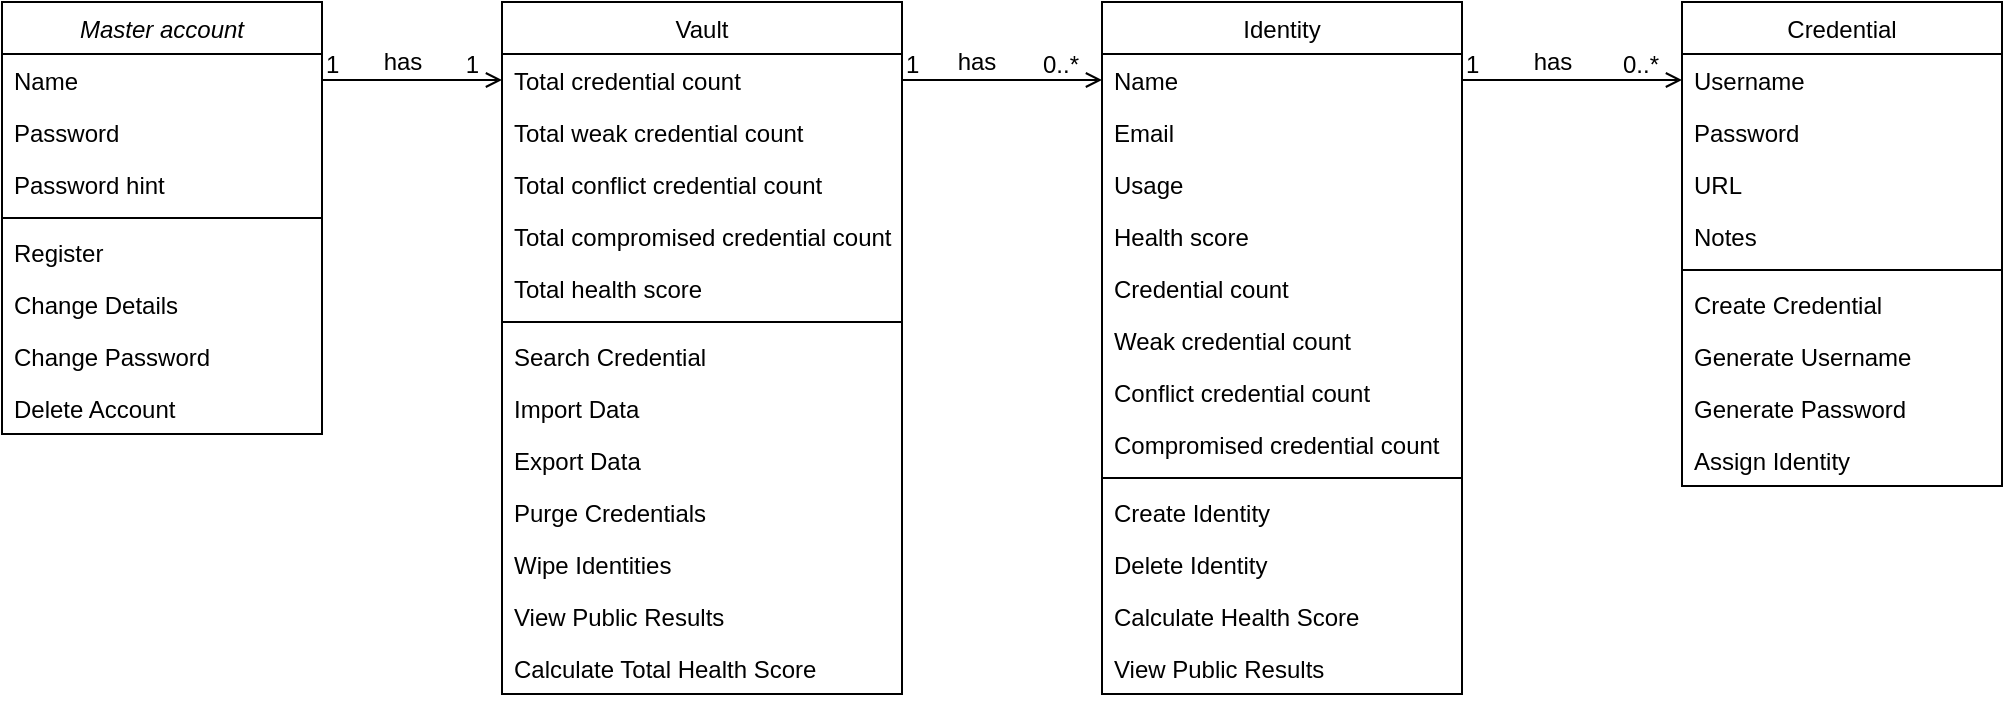 <mxfile version="13.9.9" type="device"><diagram id="C5RBs43oDa-KdzZeNtuy" name="Page-1"><mxGraphModel dx="1422" dy="822" grid="1" gridSize="10" guides="1" tooltips="1" connect="1" arrows="1" fold="1" page="1" pageScale="1" pageWidth="827" pageHeight="1169" math="0" shadow="0"><root><mxCell id="WIyWlLk6GJQsqaUBKTNV-0"/><mxCell id="WIyWlLk6GJQsqaUBKTNV-1" parent="WIyWlLk6GJQsqaUBKTNV-0"/><mxCell id="zkfFHV4jXpPFQw0GAbJ--0" value="Master account" style="swimlane;fontStyle=2;align=center;verticalAlign=top;childLayout=stackLayout;horizontal=1;startSize=26;horizontalStack=0;resizeParent=1;resizeLast=0;collapsible=1;marginBottom=0;rounded=0;shadow=0;strokeWidth=1;" parent="WIyWlLk6GJQsqaUBKTNV-1" vertex="1"><mxGeometry x="10" y="140" width="160" height="216" as="geometry"><mxRectangle x="230" y="140" width="160" height="26" as="alternateBounds"/></mxGeometry></mxCell><mxCell id="zkfFHV4jXpPFQw0GAbJ--1" value="Name" style="text;align=left;verticalAlign=top;spacingLeft=4;spacingRight=4;overflow=hidden;rotatable=0;points=[[0,0.5],[1,0.5]];portConstraint=eastwest;" parent="zkfFHV4jXpPFQw0GAbJ--0" vertex="1"><mxGeometry y="26" width="160" height="26" as="geometry"/></mxCell><mxCell id="zkfFHV4jXpPFQw0GAbJ--2" value="Password" style="text;align=left;verticalAlign=top;spacingLeft=4;spacingRight=4;overflow=hidden;rotatable=0;points=[[0,0.5],[1,0.5]];portConstraint=eastwest;rounded=0;shadow=0;html=0;" parent="zkfFHV4jXpPFQw0GAbJ--0" vertex="1"><mxGeometry y="52" width="160" height="26" as="geometry"/></mxCell><mxCell id="zkfFHV4jXpPFQw0GAbJ--3" value="Password hint" style="text;align=left;verticalAlign=top;spacingLeft=4;spacingRight=4;overflow=hidden;rotatable=0;points=[[0,0.5],[1,0.5]];portConstraint=eastwest;rounded=0;shadow=0;html=0;" parent="zkfFHV4jXpPFQw0GAbJ--0" vertex="1"><mxGeometry y="78" width="160" height="26" as="geometry"/></mxCell><mxCell id="zkfFHV4jXpPFQw0GAbJ--4" value="" style="line;html=1;strokeWidth=1;align=left;verticalAlign=middle;spacingTop=-1;spacingLeft=3;spacingRight=3;rotatable=0;labelPosition=right;points=[];portConstraint=eastwest;" parent="zkfFHV4jXpPFQw0GAbJ--0" vertex="1"><mxGeometry y="104" width="160" height="8" as="geometry"/></mxCell><mxCell id="zkfFHV4jXpPFQw0GAbJ--5" value="Register" style="text;align=left;verticalAlign=top;spacingLeft=4;spacingRight=4;overflow=hidden;rotatable=0;points=[[0,0.5],[1,0.5]];portConstraint=eastwest;" parent="zkfFHV4jXpPFQw0GAbJ--0" vertex="1"><mxGeometry y="112" width="160" height="26" as="geometry"/></mxCell><mxCell id="mYXn2dUrH-fN-D2QBRZK-28" value="Change Details" style="text;align=left;verticalAlign=top;spacingLeft=4;spacingRight=4;overflow=hidden;rotatable=0;points=[[0,0.5],[1,0.5]];portConstraint=eastwest;" vertex="1" parent="zkfFHV4jXpPFQw0GAbJ--0"><mxGeometry y="138" width="160" height="26" as="geometry"/></mxCell><mxCell id="mYXn2dUrH-fN-D2QBRZK-29" value="Change Password" style="text;align=left;verticalAlign=top;spacingLeft=4;spacingRight=4;overflow=hidden;rotatable=0;points=[[0,0.5],[1,0.5]];portConstraint=eastwest;" vertex="1" parent="zkfFHV4jXpPFQw0GAbJ--0"><mxGeometry y="164" width="160" height="26" as="geometry"/></mxCell><mxCell id="mYXn2dUrH-fN-D2QBRZK-36" value="Delete Account" style="text;align=left;verticalAlign=top;spacingLeft=4;spacingRight=4;overflow=hidden;rotatable=0;points=[[0,0.5],[1,0.5]];portConstraint=eastwest;" vertex="1" parent="zkfFHV4jXpPFQw0GAbJ--0"><mxGeometry y="190" width="160" height="26" as="geometry"/></mxCell><mxCell id="zkfFHV4jXpPFQw0GAbJ--6" value="Identity" style="swimlane;fontStyle=0;align=center;verticalAlign=top;childLayout=stackLayout;horizontal=1;startSize=26;horizontalStack=0;resizeParent=1;resizeLast=0;collapsible=1;marginBottom=0;rounded=0;shadow=0;strokeWidth=1;" parent="WIyWlLk6GJQsqaUBKTNV-1" vertex="1"><mxGeometry x="560" y="140" width="180" height="346" as="geometry"><mxRectangle x="130" y="380" width="160" height="26" as="alternateBounds"/></mxGeometry></mxCell><mxCell id="zkfFHV4jXpPFQw0GAbJ--7" value="Name" style="text;align=left;verticalAlign=top;spacingLeft=4;spacingRight=4;overflow=hidden;rotatable=0;points=[[0,0.5],[1,0.5]];portConstraint=eastwest;" parent="zkfFHV4jXpPFQw0GAbJ--6" vertex="1"><mxGeometry y="26" width="180" height="26" as="geometry"/></mxCell><mxCell id="zkfFHV4jXpPFQw0GAbJ--8" value="Email" style="text;align=left;verticalAlign=top;spacingLeft=4;spacingRight=4;overflow=hidden;rotatable=0;points=[[0,0.5],[1,0.5]];portConstraint=eastwest;rounded=0;shadow=0;html=0;" parent="zkfFHV4jXpPFQw0GAbJ--6" vertex="1"><mxGeometry y="52" width="180" height="26" as="geometry"/></mxCell><mxCell id="mYXn2dUrH-fN-D2QBRZK-24" value="Usage" style="text;align=left;verticalAlign=top;spacingLeft=4;spacingRight=4;overflow=hidden;rotatable=0;points=[[0,0.5],[1,0.5]];portConstraint=eastwest;rounded=0;shadow=0;html=0;" vertex="1" parent="zkfFHV4jXpPFQw0GAbJ--6"><mxGeometry y="78" width="180" height="26" as="geometry"/></mxCell><mxCell id="mYXn2dUrH-fN-D2QBRZK-30" value="Health score" style="text;align=left;verticalAlign=top;spacingLeft=4;spacingRight=4;overflow=hidden;rotatable=0;points=[[0,0.5],[1,0.5]];portConstraint=eastwest;" vertex="1" parent="zkfFHV4jXpPFQw0GAbJ--6"><mxGeometry y="104" width="180" height="26" as="geometry"/></mxCell><mxCell id="mYXn2dUrH-fN-D2QBRZK-55" value="Credential count" style="text;align=left;verticalAlign=top;spacingLeft=4;spacingRight=4;overflow=hidden;rotatable=0;points=[[0,0.5],[1,0.5]];portConstraint=eastwest;" vertex="1" parent="zkfFHV4jXpPFQw0GAbJ--6"><mxGeometry y="130" width="180" height="26" as="geometry"/></mxCell><mxCell id="mYXn2dUrH-fN-D2QBRZK-56" value="Weak credential count" style="text;align=left;verticalAlign=top;spacingLeft=4;spacingRight=4;overflow=hidden;rotatable=0;points=[[0,0.5],[1,0.5]];portConstraint=eastwest;" vertex="1" parent="zkfFHV4jXpPFQw0GAbJ--6"><mxGeometry y="156" width="180" height="26" as="geometry"/></mxCell><mxCell id="mYXn2dUrH-fN-D2QBRZK-57" value="Conflict credential count" style="text;align=left;verticalAlign=top;spacingLeft=4;spacingRight=4;overflow=hidden;rotatable=0;points=[[0,0.5],[1,0.5]];portConstraint=eastwest;" vertex="1" parent="zkfFHV4jXpPFQw0GAbJ--6"><mxGeometry y="182" width="180" height="26" as="geometry"/></mxCell><mxCell id="mYXn2dUrH-fN-D2QBRZK-58" value="Compromised credential count" style="text;align=left;verticalAlign=top;spacingLeft=4;spacingRight=4;overflow=hidden;rotatable=0;points=[[0,0.5],[1,0.5]];portConstraint=eastwest;" vertex="1" parent="zkfFHV4jXpPFQw0GAbJ--6"><mxGeometry y="208" width="180" height="26" as="geometry"/></mxCell><mxCell id="zkfFHV4jXpPFQw0GAbJ--9" value="" style="line;html=1;strokeWidth=1;align=left;verticalAlign=middle;spacingTop=-1;spacingLeft=3;spacingRight=3;rotatable=0;labelPosition=right;points=[];portConstraint=eastwest;" parent="zkfFHV4jXpPFQw0GAbJ--6" vertex="1"><mxGeometry y="234" width="180" height="8" as="geometry"/></mxCell><mxCell id="zkfFHV4jXpPFQw0GAbJ--11" value="Create Identity" style="text;align=left;verticalAlign=top;spacingLeft=4;spacingRight=4;overflow=hidden;rotatable=0;points=[[0,0.5],[1,0.5]];portConstraint=eastwest;" parent="zkfFHV4jXpPFQw0GAbJ--6" vertex="1"><mxGeometry y="242" width="180" height="26" as="geometry"/></mxCell><mxCell id="mYXn2dUrH-fN-D2QBRZK-32" value="Delete Identity" style="text;align=left;verticalAlign=top;spacingLeft=4;spacingRight=4;overflow=hidden;rotatable=0;points=[[0,0.5],[1,0.5]];portConstraint=eastwest;" vertex="1" parent="zkfFHV4jXpPFQw0GAbJ--6"><mxGeometry y="268" width="180" height="26" as="geometry"/></mxCell><mxCell id="mYXn2dUrH-fN-D2QBRZK-31" value="Calculate Health Score" style="text;align=left;verticalAlign=top;spacingLeft=4;spacingRight=4;overflow=hidden;rotatable=0;points=[[0,0.5],[1,0.5]];portConstraint=eastwest;" vertex="1" parent="zkfFHV4jXpPFQw0GAbJ--6"><mxGeometry y="294" width="180" height="26" as="geometry"/></mxCell><mxCell id="mYXn2dUrH-fN-D2QBRZK-33" value="View Public Results" style="text;align=left;verticalAlign=top;spacingLeft=4;spacingRight=4;overflow=hidden;rotatable=0;points=[[0,0.5],[1,0.5]];portConstraint=eastwest;" vertex="1" parent="zkfFHV4jXpPFQw0GAbJ--6"><mxGeometry y="320" width="180" height="26" as="geometry"/></mxCell><mxCell id="zkfFHV4jXpPFQw0GAbJ--13" value="Credential" style="swimlane;fontStyle=0;align=center;verticalAlign=top;childLayout=stackLayout;horizontal=1;startSize=26;horizontalStack=0;resizeParent=1;resizeLast=0;collapsible=1;marginBottom=0;rounded=0;shadow=0;strokeWidth=1;" parent="WIyWlLk6GJQsqaUBKTNV-1" vertex="1"><mxGeometry x="850" y="140" width="160" height="242" as="geometry"><mxRectangle x="340" y="380" width="170" height="26" as="alternateBounds"/></mxGeometry></mxCell><mxCell id="zkfFHV4jXpPFQw0GAbJ--14" value="Username" style="text;align=left;verticalAlign=top;spacingLeft=4;spacingRight=4;overflow=hidden;rotatable=0;points=[[0,0.5],[1,0.5]];portConstraint=eastwest;" parent="zkfFHV4jXpPFQw0GAbJ--13" vertex="1"><mxGeometry y="26" width="160" height="26" as="geometry"/></mxCell><mxCell id="mYXn2dUrH-fN-D2QBRZK-25" value="Password" style="text;align=left;verticalAlign=top;spacingLeft=4;spacingRight=4;overflow=hidden;rotatable=0;points=[[0,0.5],[1,0.5]];portConstraint=eastwest;" vertex="1" parent="zkfFHV4jXpPFQw0GAbJ--13"><mxGeometry y="52" width="160" height="26" as="geometry"/></mxCell><mxCell id="mYXn2dUrH-fN-D2QBRZK-26" value="URL" style="text;align=left;verticalAlign=top;spacingLeft=4;spacingRight=4;overflow=hidden;rotatable=0;points=[[0,0.5],[1,0.5]];portConstraint=eastwest;" vertex="1" parent="zkfFHV4jXpPFQw0GAbJ--13"><mxGeometry y="78" width="160" height="26" as="geometry"/></mxCell><mxCell id="mYXn2dUrH-fN-D2QBRZK-27" value="Notes" style="text;align=left;verticalAlign=top;spacingLeft=4;spacingRight=4;overflow=hidden;rotatable=0;points=[[0,0.5],[1,0.5]];portConstraint=eastwest;" vertex="1" parent="zkfFHV4jXpPFQw0GAbJ--13"><mxGeometry y="104" width="160" height="26" as="geometry"/></mxCell><mxCell id="zkfFHV4jXpPFQw0GAbJ--15" value="" style="line;html=1;strokeWidth=1;align=left;verticalAlign=middle;spacingTop=-1;spacingLeft=3;spacingRight=3;rotatable=0;labelPosition=right;points=[];portConstraint=eastwest;" parent="zkfFHV4jXpPFQw0GAbJ--13" vertex="1"><mxGeometry y="130" width="160" height="8" as="geometry"/></mxCell><mxCell id="mYXn2dUrH-fN-D2QBRZK-54" value="Create Credential" style="text;align=left;verticalAlign=top;spacingLeft=4;spacingRight=4;overflow=hidden;rotatable=0;points=[[0,0.5],[1,0.5]];portConstraint=eastwest;" vertex="1" parent="zkfFHV4jXpPFQw0GAbJ--13"><mxGeometry y="138" width="160" height="26" as="geometry"/></mxCell><mxCell id="mYXn2dUrH-fN-D2QBRZK-47" value="Generate Username" style="text;align=left;verticalAlign=top;spacingLeft=4;spacingRight=4;overflow=hidden;rotatable=0;points=[[0,0.5],[1,0.5]];portConstraint=eastwest;" vertex="1" parent="zkfFHV4jXpPFQw0GAbJ--13"><mxGeometry y="164" width="160" height="26" as="geometry"/></mxCell><mxCell id="mYXn2dUrH-fN-D2QBRZK-48" value="Generate Password" style="text;align=left;verticalAlign=top;spacingLeft=4;spacingRight=4;overflow=hidden;rotatable=0;points=[[0,0.5],[1,0.5]];portConstraint=eastwest;" vertex="1" parent="zkfFHV4jXpPFQw0GAbJ--13"><mxGeometry y="190" width="160" height="26" as="geometry"/></mxCell><mxCell id="mYXn2dUrH-fN-D2QBRZK-49" value="Assign Identity" style="text;align=left;verticalAlign=top;spacingLeft=4;spacingRight=4;overflow=hidden;rotatable=0;points=[[0,0.5],[1,0.5]];portConstraint=eastwest;" vertex="1" parent="zkfFHV4jXpPFQw0GAbJ--13"><mxGeometry y="216" width="160" height="26" as="geometry"/></mxCell><mxCell id="mYXn2dUrH-fN-D2QBRZK-13" value="" style="endArrow=open;shadow=0;strokeWidth=1;rounded=0;endFill=1;edgeStyle=elbowEdgeStyle;elbow=vertical;exitX=1;exitY=0.5;exitDx=0;exitDy=0;entryX=0;entryY=0.5;entryDx=0;entryDy=0;" edge="1" parent="WIyWlLk6GJQsqaUBKTNV-1" source="zkfFHV4jXpPFQw0GAbJ--7" target="zkfFHV4jXpPFQw0GAbJ--14"><mxGeometry x="0.5" y="41" relative="1" as="geometry"><mxPoint x="950" y="350" as="sourcePoint"/><mxPoint x="1078" y="350" as="targetPoint"/><mxPoint x="-40" y="32" as="offset"/></mxGeometry></mxCell><mxCell id="mYXn2dUrH-fN-D2QBRZK-14" value="1" style="resizable=0;align=left;verticalAlign=bottom;labelBackgroundColor=none;fontSize=12;" connectable="0" vertex="1" parent="mYXn2dUrH-fN-D2QBRZK-13"><mxGeometry x="-1" relative="1" as="geometry"><mxPoint y="1" as="offset"/></mxGeometry></mxCell><mxCell id="mYXn2dUrH-fN-D2QBRZK-15" value="0..*" style="resizable=0;align=right;verticalAlign=bottom;labelBackgroundColor=none;fontSize=12;" connectable="0" vertex="1" parent="mYXn2dUrH-fN-D2QBRZK-13"><mxGeometry x="1" relative="1" as="geometry"><mxPoint x="-10" y="1" as="offset"/></mxGeometry></mxCell><mxCell id="mYXn2dUrH-fN-D2QBRZK-16" value="has" style="text;html=1;resizable=0;points=[];;align=center;verticalAlign=middle;labelBackgroundColor=none;rounded=0;shadow=0;strokeWidth=1;fontSize=12;" vertex="1" connectable="0" parent="mYXn2dUrH-fN-D2QBRZK-13"><mxGeometry x="0.5" y="49" relative="1" as="geometry"><mxPoint x="-38" y="40" as="offset"/></mxGeometry></mxCell><mxCell id="mYXn2dUrH-fN-D2QBRZK-18" value="" style="endArrow=open;shadow=0;strokeWidth=1;rounded=0;endFill=1;edgeStyle=elbowEdgeStyle;elbow=vertical;" edge="1" parent="WIyWlLk6GJQsqaUBKTNV-1" source="mYXn2dUrH-fN-D2QBRZK-38" target="zkfFHV4jXpPFQw0GAbJ--7"><mxGeometry x="0.5" y="41" relative="1" as="geometry"><mxPoint x="708" y="179" as="sourcePoint"/><mxPoint x="928" y="370" as="targetPoint"/><mxPoint x="-40" y="32" as="offset"/></mxGeometry></mxCell><mxCell id="mYXn2dUrH-fN-D2QBRZK-19" value="1" style="resizable=0;align=left;verticalAlign=bottom;labelBackgroundColor=none;fontSize=12;" connectable="0" vertex="1" parent="mYXn2dUrH-fN-D2QBRZK-18"><mxGeometry x="-1" relative="1" as="geometry"><mxPoint y="1" as="offset"/></mxGeometry></mxCell><mxCell id="mYXn2dUrH-fN-D2QBRZK-20" value="0..*" style="resizable=0;align=right;verticalAlign=bottom;labelBackgroundColor=none;fontSize=12;" connectable="0" vertex="1" parent="mYXn2dUrH-fN-D2QBRZK-18"><mxGeometry x="1" relative="1" as="geometry"><mxPoint x="-10" y="1" as="offset"/></mxGeometry></mxCell><mxCell id="mYXn2dUrH-fN-D2QBRZK-21" value="has" style="text;html=1;resizable=0;points=[];;align=center;verticalAlign=middle;labelBackgroundColor=none;rounded=0;shadow=0;strokeWidth=1;fontSize=12;" vertex="1" connectable="0" parent="mYXn2dUrH-fN-D2QBRZK-18"><mxGeometry x="0.5" y="49" relative="1" as="geometry"><mxPoint x="-38" y="40" as="offset"/></mxGeometry></mxCell><mxCell id="mYXn2dUrH-fN-D2QBRZK-37" value="Vault" style="swimlane;fontStyle=0;align=center;verticalAlign=top;childLayout=stackLayout;horizontal=1;startSize=26;horizontalStack=0;resizeParent=1;resizeLast=0;collapsible=1;marginBottom=0;rounded=0;shadow=0;strokeWidth=1;" vertex="1" parent="WIyWlLk6GJQsqaUBKTNV-1"><mxGeometry x="260" y="140" width="200" height="346" as="geometry"><mxRectangle x="130" y="380" width="160" height="26" as="alternateBounds"/></mxGeometry></mxCell><mxCell id="mYXn2dUrH-fN-D2QBRZK-38" value="Total credential count" style="text;align=left;verticalAlign=top;spacingLeft=4;spacingRight=4;overflow=hidden;rotatable=0;points=[[0,0.5],[1,0.5]];portConstraint=eastwest;" vertex="1" parent="mYXn2dUrH-fN-D2QBRZK-37"><mxGeometry y="26" width="200" height="26" as="geometry"/></mxCell><mxCell id="mYXn2dUrH-fN-D2QBRZK-61" value="Total weak credential count" style="text;align=left;verticalAlign=top;spacingLeft=4;spacingRight=4;overflow=hidden;rotatable=0;points=[[0,0.5],[1,0.5]];portConstraint=eastwest;" vertex="1" parent="mYXn2dUrH-fN-D2QBRZK-37"><mxGeometry y="52" width="200" height="26" as="geometry"/></mxCell><mxCell id="mYXn2dUrH-fN-D2QBRZK-62" value="Total conflict credential count" style="text;align=left;verticalAlign=top;spacingLeft=4;spacingRight=4;overflow=hidden;rotatable=0;points=[[0,0.5],[1,0.5]];portConstraint=eastwest;" vertex="1" parent="mYXn2dUrH-fN-D2QBRZK-37"><mxGeometry y="78" width="200" height="26" as="geometry"/></mxCell><mxCell id="mYXn2dUrH-fN-D2QBRZK-63" value="Total compromised credential count" style="text;align=left;verticalAlign=top;spacingLeft=4;spacingRight=4;overflow=hidden;rotatable=0;points=[[0,0.5],[1,0.5]];portConstraint=eastwest;" vertex="1" parent="mYXn2dUrH-fN-D2QBRZK-37"><mxGeometry y="104" width="200" height="26" as="geometry"/></mxCell><mxCell id="mYXn2dUrH-fN-D2QBRZK-41" value="Total health score" style="text;align=left;verticalAlign=top;spacingLeft=4;spacingRight=4;overflow=hidden;rotatable=0;points=[[0,0.5],[1,0.5]];portConstraint=eastwest;" vertex="1" parent="mYXn2dUrH-fN-D2QBRZK-37"><mxGeometry y="130" width="200" height="26" as="geometry"/></mxCell><mxCell id="mYXn2dUrH-fN-D2QBRZK-42" value="" style="line;html=1;strokeWidth=1;align=left;verticalAlign=middle;spacingTop=-1;spacingLeft=3;spacingRight=3;rotatable=0;labelPosition=right;points=[];portConstraint=eastwest;" vertex="1" parent="mYXn2dUrH-fN-D2QBRZK-37"><mxGeometry y="156" width="200" height="8" as="geometry"/></mxCell><mxCell id="mYXn2dUrH-fN-D2QBRZK-43" value="Search Credential" style="text;align=left;verticalAlign=top;spacingLeft=4;spacingRight=4;overflow=hidden;rotatable=0;points=[[0,0.5],[1,0.5]];portConstraint=eastwest;" vertex="1" parent="mYXn2dUrH-fN-D2QBRZK-37"><mxGeometry y="164" width="200" height="26" as="geometry"/></mxCell><mxCell id="mYXn2dUrH-fN-D2QBRZK-44" value="Import Data" style="text;align=left;verticalAlign=top;spacingLeft=4;spacingRight=4;overflow=hidden;rotatable=0;points=[[0,0.5],[1,0.5]];portConstraint=eastwest;" vertex="1" parent="mYXn2dUrH-fN-D2QBRZK-37"><mxGeometry y="190" width="200" height="26" as="geometry"/></mxCell><mxCell id="mYXn2dUrH-fN-D2QBRZK-45" value="Export Data" style="text;align=left;verticalAlign=top;spacingLeft=4;spacingRight=4;overflow=hidden;rotatable=0;points=[[0,0.5],[1,0.5]];portConstraint=eastwest;" vertex="1" parent="mYXn2dUrH-fN-D2QBRZK-37"><mxGeometry y="216" width="200" height="26" as="geometry"/></mxCell><mxCell id="mYXn2dUrH-fN-D2QBRZK-34" value="Purge Credentials" style="text;align=left;verticalAlign=top;spacingLeft=4;spacingRight=4;overflow=hidden;rotatable=0;points=[[0,0.5],[1,0.5]];portConstraint=eastwest;" vertex="1" parent="mYXn2dUrH-fN-D2QBRZK-37"><mxGeometry y="242" width="200" height="26" as="geometry"/></mxCell><mxCell id="mYXn2dUrH-fN-D2QBRZK-35" value="Wipe Identities" style="text;align=left;verticalAlign=top;spacingLeft=4;spacingRight=4;overflow=hidden;rotatable=0;points=[[0,0.5],[1,0.5]];portConstraint=eastwest;" vertex="1" parent="mYXn2dUrH-fN-D2QBRZK-37"><mxGeometry y="268" width="200" height="26" as="geometry"/></mxCell><mxCell id="mYXn2dUrH-fN-D2QBRZK-46" value="View Public Results" style="text;align=left;verticalAlign=top;spacingLeft=4;spacingRight=4;overflow=hidden;rotatable=0;points=[[0,0.5],[1,0.5]];portConstraint=eastwest;" vertex="1" parent="mYXn2dUrH-fN-D2QBRZK-37"><mxGeometry y="294" width="200" height="26" as="geometry"/></mxCell><mxCell id="mYXn2dUrH-fN-D2QBRZK-65" value="Calculate Total Health Score" style="text;align=left;verticalAlign=top;spacingLeft=4;spacingRight=4;overflow=hidden;rotatable=0;points=[[0,0.5],[1,0.5]];portConstraint=eastwest;" vertex="1" parent="mYXn2dUrH-fN-D2QBRZK-37"><mxGeometry y="320" width="200" height="26" as="geometry"/></mxCell><mxCell id="mYXn2dUrH-fN-D2QBRZK-50" value="" style="endArrow=open;shadow=0;strokeWidth=1;rounded=0;endFill=1;edgeStyle=elbowEdgeStyle;elbow=vertical;exitX=1;exitY=0.5;exitDx=0;exitDy=0;" edge="1" parent="WIyWlLk6GJQsqaUBKTNV-1" source="zkfFHV4jXpPFQw0GAbJ--1" target="mYXn2dUrH-fN-D2QBRZK-38"><mxGeometry x="0.5" y="41" relative="1" as="geometry"><mxPoint x="360" y="550" as="sourcePoint"/><mxPoint x="450" y="550" as="targetPoint"/><mxPoint x="-40" y="32" as="offset"/></mxGeometry></mxCell><mxCell id="mYXn2dUrH-fN-D2QBRZK-51" value="1" style="resizable=0;align=left;verticalAlign=bottom;labelBackgroundColor=none;fontSize=12;" connectable="0" vertex="1" parent="mYXn2dUrH-fN-D2QBRZK-50"><mxGeometry x="-1" relative="1" as="geometry"><mxPoint y="1" as="offset"/></mxGeometry></mxCell><mxCell id="mYXn2dUrH-fN-D2QBRZK-52" value="1" style="resizable=0;align=right;verticalAlign=bottom;labelBackgroundColor=none;fontSize=12;" connectable="0" vertex="1" parent="mYXn2dUrH-fN-D2QBRZK-50"><mxGeometry x="1" relative="1" as="geometry"><mxPoint x="-10" y="1" as="offset"/></mxGeometry></mxCell><mxCell id="mYXn2dUrH-fN-D2QBRZK-53" value="has" style="text;html=1;resizable=0;points=[];;align=center;verticalAlign=middle;labelBackgroundColor=none;rounded=0;shadow=0;strokeWidth=1;fontSize=12;" vertex="1" connectable="0" parent="mYXn2dUrH-fN-D2QBRZK-50"><mxGeometry x="0.5" y="49" relative="1" as="geometry"><mxPoint x="-28" y="40" as="offset"/></mxGeometry></mxCell></root></mxGraphModel></diagram></mxfile>